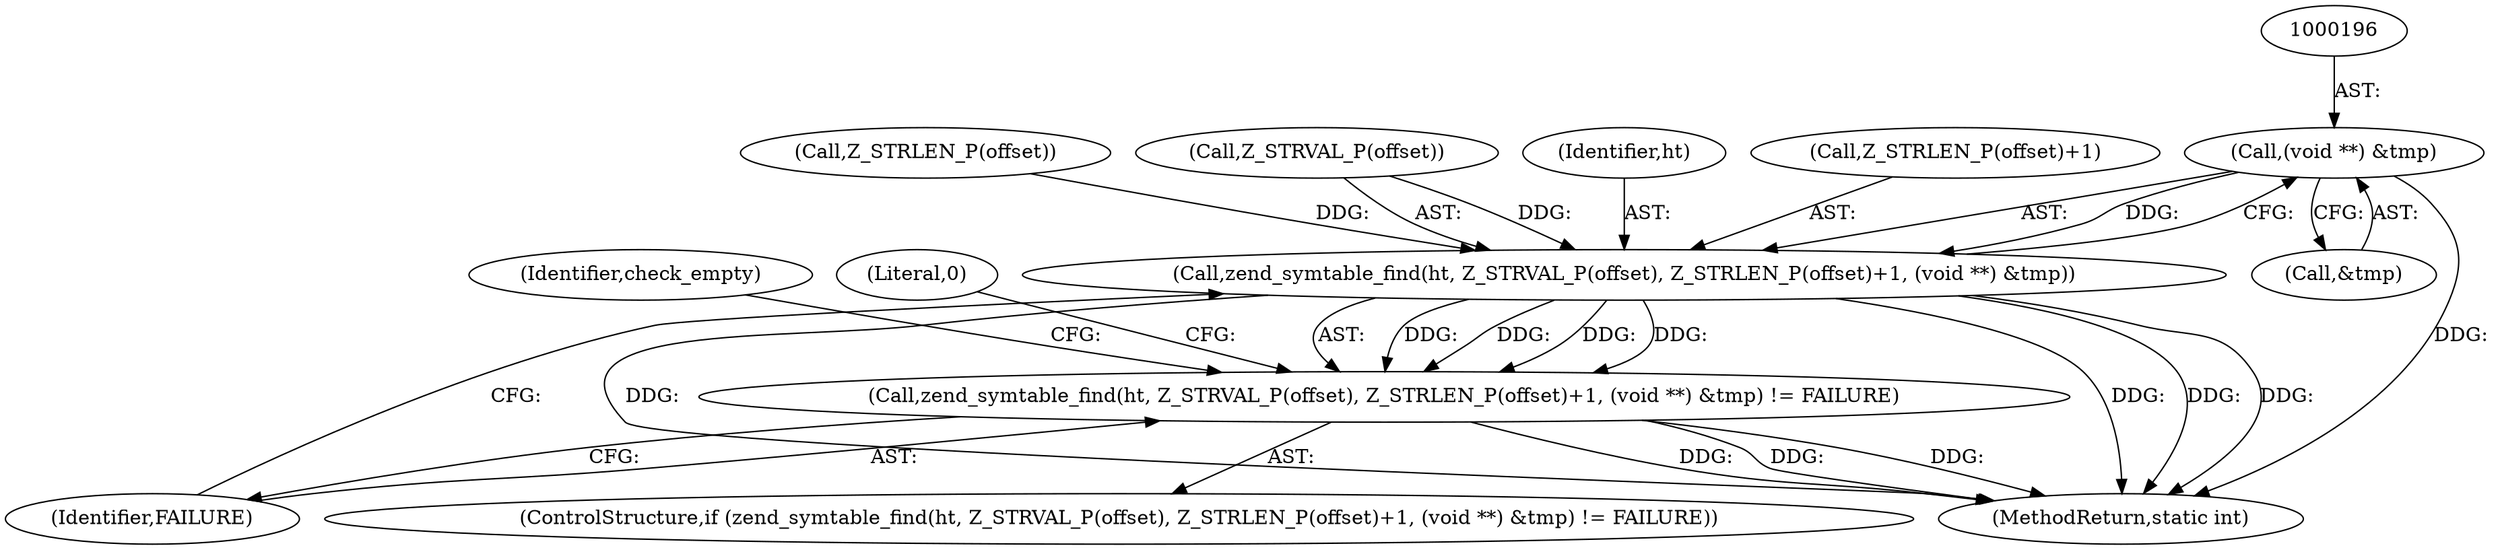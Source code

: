 digraph "0_php-src_ecb7f58a069be0dec4a6131b6351a761f808f22e?w=1_1@pointer" {
"1000195" [label="(Call,(void **) &tmp)"];
"1000187" [label="(Call,zend_symtable_find(ht, Z_STRVAL_P(offset), Z_STRLEN_P(offset)+1, (void **) &tmp))"];
"1000186" [label="(Call,zend_symtable_find(ht, Z_STRVAL_P(offset), Z_STRLEN_P(offset)+1, (void **) &tmp) != FAILURE)"];
"1000195" [label="(Call,(void **) &tmp)"];
"1000203" [label="(Identifier,check_empty)"];
"1000189" [label="(Call,Z_STRVAL_P(offset))"];
"1000192" [label="(Call,Z_STRLEN_P(offset))"];
"1000289" [label="(MethodReturn,static int)"];
"1000188" [label="(Identifier,ht)"];
"1000191" [label="(Call,Z_STRLEN_P(offset)+1)"];
"1000211" [label="(Literal,0)"];
"1000187" [label="(Call,zend_symtable_find(ht, Z_STRVAL_P(offset), Z_STRLEN_P(offset)+1, (void **) &tmp))"];
"1000185" [label="(ControlStructure,if (zend_symtable_find(ht, Z_STRVAL_P(offset), Z_STRLEN_P(offset)+1, (void **) &tmp) != FAILURE))"];
"1000199" [label="(Identifier,FAILURE)"];
"1000186" [label="(Call,zend_symtable_find(ht, Z_STRVAL_P(offset), Z_STRLEN_P(offset)+1, (void **) &tmp) != FAILURE)"];
"1000197" [label="(Call,&tmp)"];
"1000195" -> "1000187"  [label="AST: "];
"1000195" -> "1000197"  [label="CFG: "];
"1000196" -> "1000195"  [label="AST: "];
"1000197" -> "1000195"  [label="AST: "];
"1000187" -> "1000195"  [label="CFG: "];
"1000195" -> "1000289"  [label="DDG: "];
"1000195" -> "1000187"  [label="DDG: "];
"1000187" -> "1000186"  [label="AST: "];
"1000188" -> "1000187"  [label="AST: "];
"1000189" -> "1000187"  [label="AST: "];
"1000191" -> "1000187"  [label="AST: "];
"1000199" -> "1000187"  [label="CFG: "];
"1000187" -> "1000289"  [label="DDG: "];
"1000187" -> "1000289"  [label="DDG: "];
"1000187" -> "1000289"  [label="DDG: "];
"1000187" -> "1000289"  [label="DDG: "];
"1000187" -> "1000186"  [label="DDG: "];
"1000187" -> "1000186"  [label="DDG: "];
"1000187" -> "1000186"  [label="DDG: "];
"1000187" -> "1000186"  [label="DDG: "];
"1000189" -> "1000187"  [label="DDG: "];
"1000192" -> "1000187"  [label="DDG: "];
"1000186" -> "1000185"  [label="AST: "];
"1000186" -> "1000199"  [label="CFG: "];
"1000199" -> "1000186"  [label="AST: "];
"1000203" -> "1000186"  [label="CFG: "];
"1000211" -> "1000186"  [label="CFG: "];
"1000186" -> "1000289"  [label="DDG: "];
"1000186" -> "1000289"  [label="DDG: "];
"1000186" -> "1000289"  [label="DDG: "];
}
